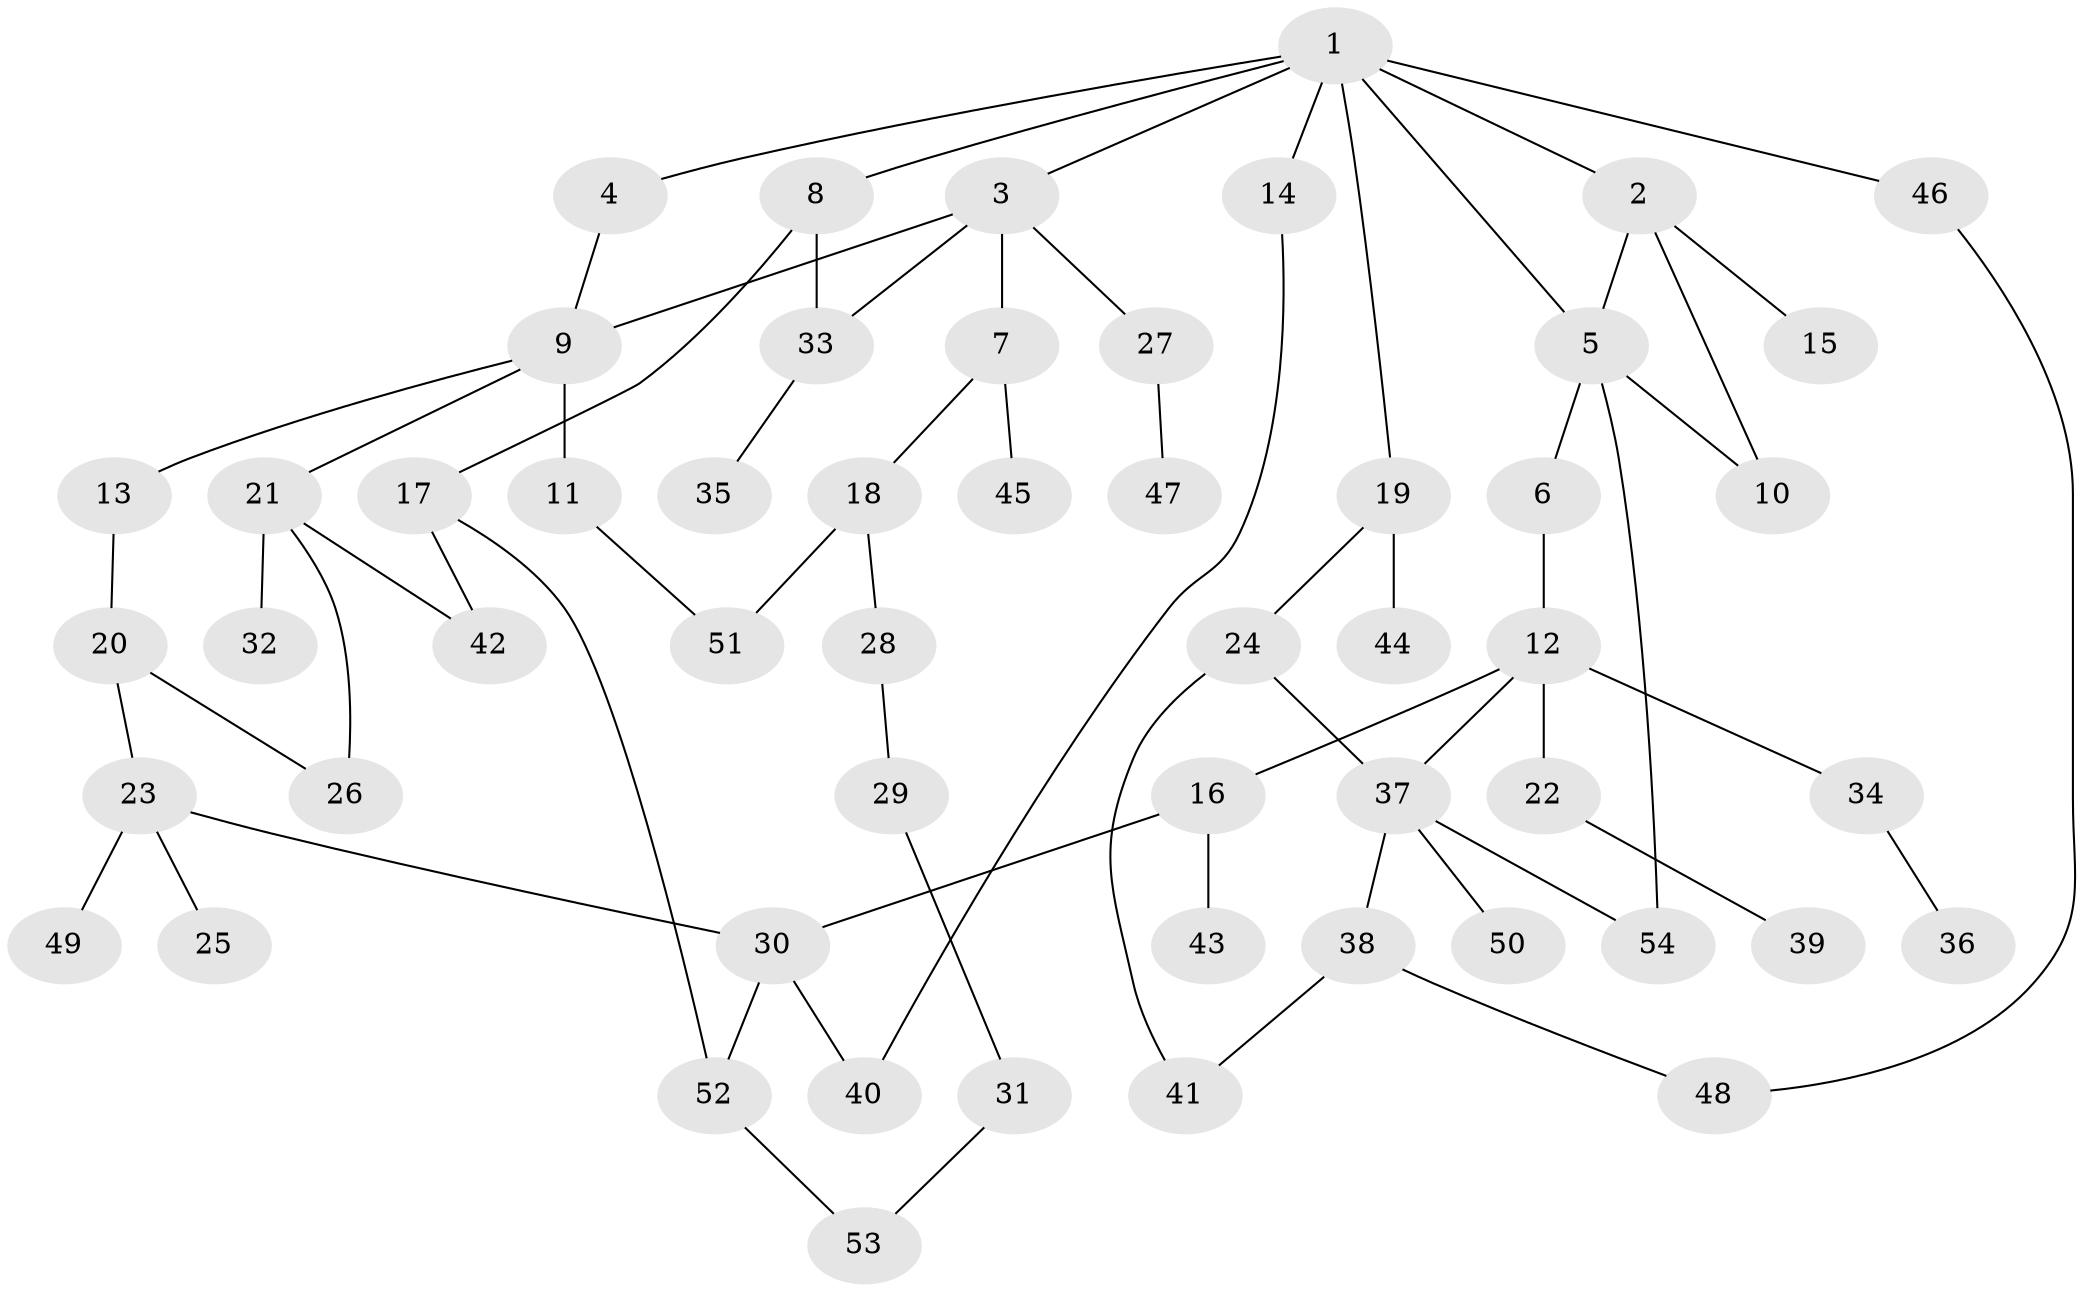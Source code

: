 // coarse degree distribution, {8: 0.0625, 2: 0.34375, 5: 0.09375, 4: 0.03125, 3: 0.28125, 1: 0.1875}
// Generated by graph-tools (version 1.1) at 2025/41/03/06/25 10:41:27]
// undirected, 54 vertices, 68 edges
graph export_dot {
graph [start="1"]
  node [color=gray90,style=filled];
  1;
  2;
  3;
  4;
  5;
  6;
  7;
  8;
  9;
  10;
  11;
  12;
  13;
  14;
  15;
  16;
  17;
  18;
  19;
  20;
  21;
  22;
  23;
  24;
  25;
  26;
  27;
  28;
  29;
  30;
  31;
  32;
  33;
  34;
  35;
  36;
  37;
  38;
  39;
  40;
  41;
  42;
  43;
  44;
  45;
  46;
  47;
  48;
  49;
  50;
  51;
  52;
  53;
  54;
  1 -- 2;
  1 -- 3;
  1 -- 4;
  1 -- 5;
  1 -- 8;
  1 -- 14;
  1 -- 19;
  1 -- 46;
  2 -- 15;
  2 -- 5;
  2 -- 10;
  3 -- 7;
  3 -- 27;
  3 -- 33;
  3 -- 9;
  4 -- 9;
  5 -- 6;
  5 -- 10;
  5 -- 54;
  6 -- 12;
  7 -- 18;
  7 -- 45;
  8 -- 17;
  8 -- 33;
  9 -- 11;
  9 -- 13;
  9 -- 21;
  11 -- 51;
  12 -- 16;
  12 -- 22;
  12 -- 34;
  12 -- 37;
  13 -- 20;
  14 -- 40;
  16 -- 43;
  16 -- 30;
  17 -- 52;
  17 -- 42;
  18 -- 28;
  18 -- 51;
  19 -- 24;
  19 -- 44;
  20 -- 23;
  20 -- 26;
  21 -- 26;
  21 -- 32;
  21 -- 42;
  22 -- 39;
  23 -- 25;
  23 -- 30;
  23 -- 49;
  24 -- 37;
  24 -- 41;
  27 -- 47;
  28 -- 29;
  29 -- 31;
  30 -- 40;
  30 -- 52;
  31 -- 53;
  33 -- 35;
  34 -- 36;
  37 -- 38;
  37 -- 50;
  37 -- 54;
  38 -- 41;
  38 -- 48;
  46 -- 48;
  52 -- 53;
}
